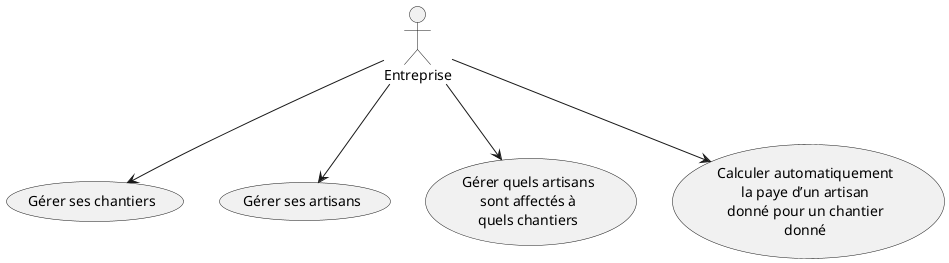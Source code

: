 @startuml uc

usecase g as "Gérer ses chantiers"
usecase a as "Gérer ses artisans"
usecase aff as "Gérer quels artisans
sont affectés à
quels chantiers"
usecase calc as "Calculer automatiquement
la paye d’un artisan
donné pour un chantier
donné"

actor Entreprise 

'Pour aligner les 2 acteurs :
'r -[hidden]-> d

Entreprise --> g
Entreprise --> calc
Entreprise --> aff
Entreprise --> a

@enduml
